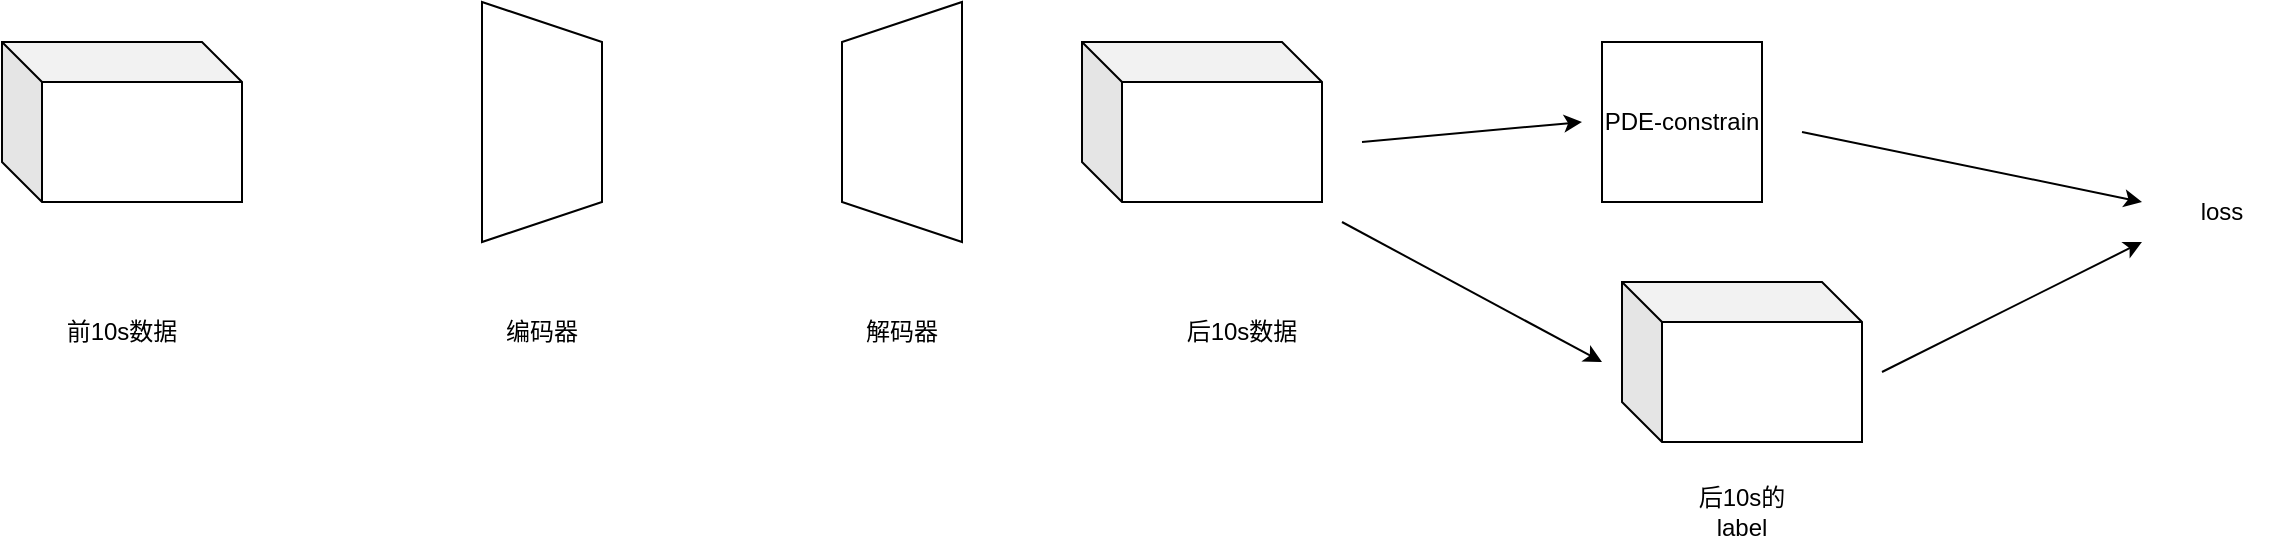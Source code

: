 <mxfile version="20.5.3" type="github">
  <diagram id="j6Q_MBwlIz7R5uk7w4q_" name="第 1 页">
    <mxGraphModel dx="666" dy="366" grid="1" gridSize="10" guides="1" tooltips="1" connect="1" arrows="1" fold="1" page="1" pageScale="1" pageWidth="827" pageHeight="1169" math="0" shadow="0">
      <root>
        <mxCell id="0" />
        <mxCell id="1" parent="0" />
        <mxCell id="6X7F5CID8EwZUwUmKCUN-3" value="" style="shape=cube;whiteSpace=wrap;html=1;boundedLbl=1;backgroundOutline=1;darkOpacity=0.05;darkOpacity2=0.1;" vertex="1" parent="1">
          <mxGeometry x="110" y="140" width="120" height="80" as="geometry" />
        </mxCell>
        <mxCell id="6X7F5CID8EwZUwUmKCUN-4" value="前10s数据" style="text;html=1;strokeColor=none;fillColor=none;align=center;verticalAlign=middle;whiteSpace=wrap;rounded=0;" vertex="1" parent="1">
          <mxGeometry x="130" y="270" width="80" height="30" as="geometry" />
        </mxCell>
        <mxCell id="6X7F5CID8EwZUwUmKCUN-5" value="" style="shape=cube;whiteSpace=wrap;html=1;boundedLbl=1;backgroundOutline=1;darkOpacity=0.05;darkOpacity2=0.1;" vertex="1" parent="1">
          <mxGeometry x="650" y="140" width="120" height="80" as="geometry" />
        </mxCell>
        <mxCell id="6X7F5CID8EwZUwUmKCUN-8" value="" style="shape=trapezoid;perimeter=trapezoidPerimeter;whiteSpace=wrap;html=1;fixedSize=1;direction=south;" vertex="1" parent="1">
          <mxGeometry x="350" y="120" width="60" height="120" as="geometry" />
        </mxCell>
        <mxCell id="6X7F5CID8EwZUwUmKCUN-9" value="" style="shape=trapezoid;perimeter=trapezoidPerimeter;whiteSpace=wrap;html=1;fixedSize=1;direction=north;" vertex="1" parent="1">
          <mxGeometry x="530" y="120" width="60" height="120" as="geometry" />
        </mxCell>
        <mxCell id="6X7F5CID8EwZUwUmKCUN-10" value="编码器" style="text;html=1;strokeColor=none;fillColor=none;align=center;verticalAlign=middle;whiteSpace=wrap;rounded=0;" vertex="1" parent="1">
          <mxGeometry x="340" y="270" width="80" height="30" as="geometry" />
        </mxCell>
        <mxCell id="6X7F5CID8EwZUwUmKCUN-11" value="解码器" style="text;html=1;strokeColor=none;fillColor=none;align=center;verticalAlign=middle;whiteSpace=wrap;rounded=0;" vertex="1" parent="1">
          <mxGeometry x="520" y="270" width="80" height="30" as="geometry" />
        </mxCell>
        <mxCell id="6X7F5CID8EwZUwUmKCUN-12" value="后10s数据" style="text;html=1;strokeColor=none;fillColor=none;align=center;verticalAlign=middle;whiteSpace=wrap;rounded=0;" vertex="1" parent="1">
          <mxGeometry x="690" y="270" width="80" height="30" as="geometry" />
        </mxCell>
        <mxCell id="6X7F5CID8EwZUwUmKCUN-15" value="PDE-constrain" style="whiteSpace=wrap;html=1;aspect=fixed;" vertex="1" parent="1">
          <mxGeometry x="910" y="140" width="80" height="80" as="geometry" />
        </mxCell>
        <mxCell id="6X7F5CID8EwZUwUmKCUN-16" value="" style="endArrow=classic;html=1;rounded=0;" edge="1" parent="1">
          <mxGeometry width="50" height="50" relative="1" as="geometry">
            <mxPoint x="790" y="190" as="sourcePoint" />
            <mxPoint x="900" y="180" as="targetPoint" />
          </mxGeometry>
        </mxCell>
        <mxCell id="6X7F5CID8EwZUwUmKCUN-17" value="" style="endArrow=classic;html=1;rounded=0;" edge="1" parent="1">
          <mxGeometry width="50" height="50" relative="1" as="geometry">
            <mxPoint x="780" y="230" as="sourcePoint" />
            <mxPoint x="910" y="300" as="targetPoint" />
          </mxGeometry>
        </mxCell>
        <mxCell id="6X7F5CID8EwZUwUmKCUN-18" value="后10s的label" style="text;html=1;strokeColor=none;fillColor=none;align=center;verticalAlign=middle;whiteSpace=wrap;rounded=0;" vertex="1" parent="1">
          <mxGeometry x="950" y="360" width="60" height="30" as="geometry" />
        </mxCell>
        <mxCell id="6X7F5CID8EwZUwUmKCUN-19" value="" style="shape=cube;whiteSpace=wrap;html=1;boundedLbl=1;backgroundOutline=1;darkOpacity=0.05;darkOpacity2=0.1;" vertex="1" parent="1">
          <mxGeometry x="920" y="260" width="120" height="80" as="geometry" />
        </mxCell>
        <mxCell id="6X7F5CID8EwZUwUmKCUN-20" value="" style="endArrow=classic;html=1;rounded=0;" edge="1" parent="1">
          <mxGeometry width="50" height="50" relative="1" as="geometry">
            <mxPoint x="1010" y="185" as="sourcePoint" />
            <mxPoint x="1180" y="220" as="targetPoint" />
          </mxGeometry>
        </mxCell>
        <mxCell id="6X7F5CID8EwZUwUmKCUN-21" value="" style="endArrow=classic;html=1;rounded=0;" edge="1" parent="1">
          <mxGeometry width="50" height="50" relative="1" as="geometry">
            <mxPoint x="1050" y="305" as="sourcePoint" />
            <mxPoint x="1180" y="240" as="targetPoint" />
          </mxGeometry>
        </mxCell>
        <mxCell id="6X7F5CID8EwZUwUmKCUN-22" value="loss" style="text;html=1;strokeColor=none;fillColor=none;align=center;verticalAlign=middle;whiteSpace=wrap;rounded=0;" vertex="1" parent="1">
          <mxGeometry x="1190" y="210" width="60" height="30" as="geometry" />
        </mxCell>
      </root>
    </mxGraphModel>
  </diagram>
</mxfile>
